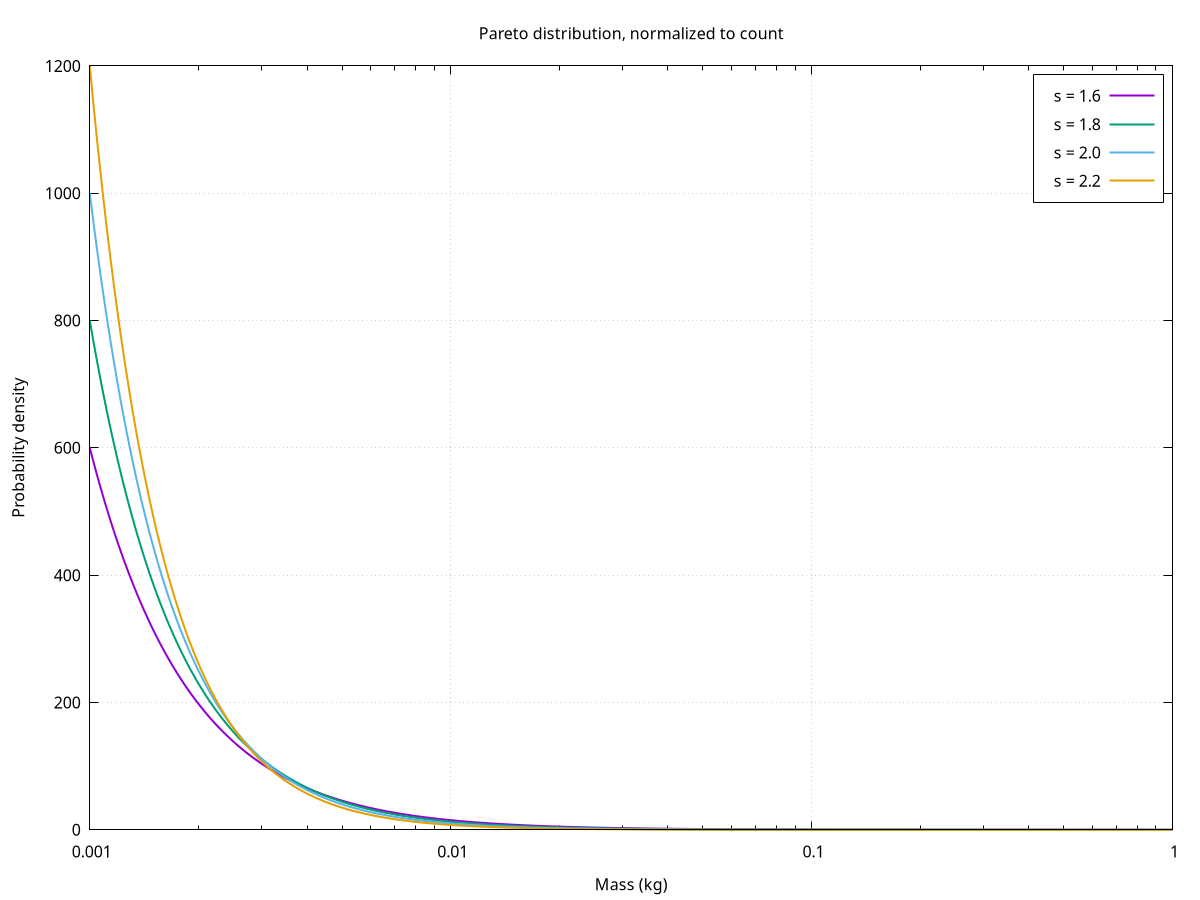 set terminal pdf size 16cm, 12cm font "Minion Pro, 20"
set title "Pareto distribution, normalized to count"
set xlabel "Mass (kg)"
set ylabel "Probability density"
set grid
set key top right box lw 1 height 0.5 width 0.5 spacing 1.3

set xrange [0.001:1]
set logscale x
set yrange [0:1200]

set samples 100000

f(x, xm, s) = (x < xm ? 0 : (s-1) * xm**(s-1) / (x ** s))
g(x, xm, s) = (x < xm ? 0 : (0.01/x)** s)
h(x, xm, s) = (s == 2 ? 0.01**s * (log(x) - log(xm)) : x < xm ? 0 : 0.01**s * 1/(2-s) * (x ** (2-s) - xm**(2-s)))

plot \
    f(x, 1e-3, 1.6) title "s = 1.6" with lines lw 2, \
    f(x, 1e-3, 1.8) title "s = 1.8" with lines lw 2, \
    f(x, 1e-3, 2.0) title "s = 2.0" with lines lw 2, \
    f(x, 1e-3, 2.2) title "s = 2.2" with lines lw 2

set yrange [0:170]
plot \
    g(x, 1e-3, 1.6) title "s = 1.6" with lines lw 2, \
    g(x, 1e-3, 1.8) title "s = 1.8" with lines lw 2, \
    g(x, 1e-3, 2.0) title "s = 2.0" with lines lw 2, \
    g(x, 1e-3, 2.2) title "s = 2.2" with lines lw 2

set yrange [0:0.002]
plot \
    h(x, 1e-3, 1.6) title "s = 1.6" with lines lw 2, \
    h(x, 1e-3, 1.8) title "s = 1.8" with lines lw 2, \
    h(x, 1e-3, 2.0) title "s = 2.0" with lines lw 2, \
    h(x, 1e-3, 2.2) title "s = 2.2" with lines lw 2

